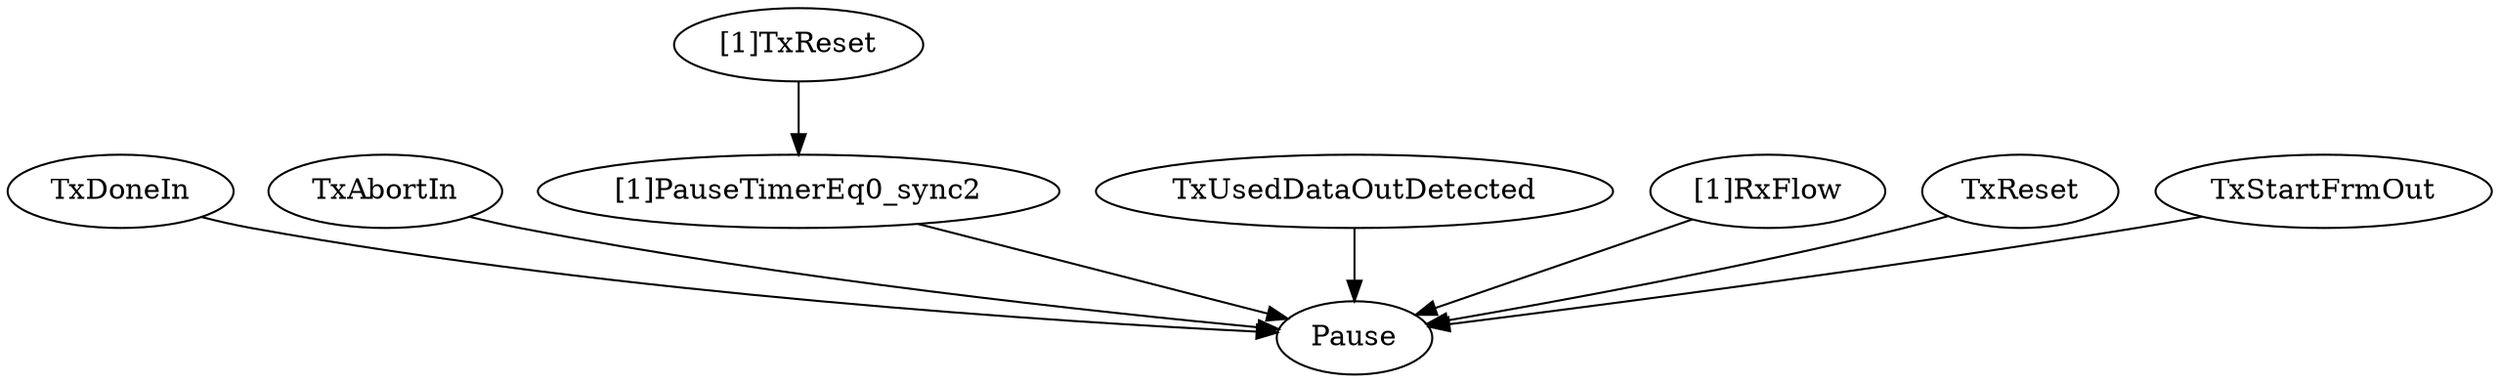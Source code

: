 strict digraph "" {
	Pause	 [complexity=0,
		importance=0.0381249671579,
		rank=0.0];
	TxDoneIn	 [complexity=4,
		importance=0.0468968969825,
		rank=0.0117242242456];
	TxDoneIn -> Pause;
	TxAbortIn	 [complexity=4,
		importance=0.0468968969825,
		rank=0.0117242242456];
	TxAbortIn -> Pause;
	"[1]PauseTimerEq0_sync2"	 [complexity=3,
		importance=0.0570632983715,
		rank=0.0190210994572];
	"[1]PauseTimerEq0_sync2" -> Pause;
	"[1]TxReset"	 [complexity=4,
		importance=0.122898526568,
		rank=0.0307246316419];
	"[1]TxReset" -> "[1]PauseTimerEq0_sync2";
	TxUsedDataOutDetected	 [complexity=4,
		importance=0.0468968969825,
		rank=0.0117242242456];
	TxUsedDataOutDetected -> Pause;
	"[1]RxFlow"	 [complexity=3,
		importance=0.0468968969825,
		rank=0.0156322989942];
	"[1]RxFlow" -> Pause;
	TxReset	 [complexity=1,
		importance=0.0850218641404,
		rank=0.0850218641404];
	TxReset -> Pause;
	TxStartFrmOut	 [complexity=4,
		importance=0.0468968969825,
		rank=0.0117242242456];
	TxStartFrmOut -> Pause;
}
